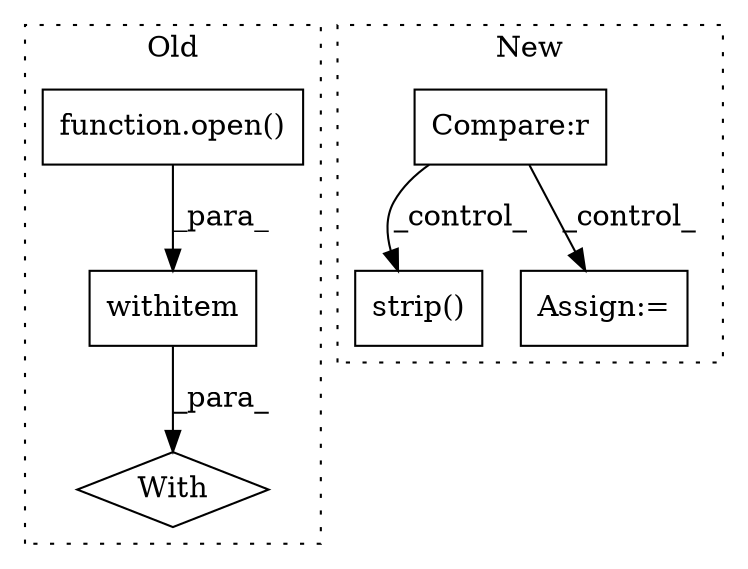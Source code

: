 digraph G {
subgraph cluster0 {
1 [label="withitem" a="49" s="21455" l="4" shape="box"];
3 [label="With" a="39" s="21450,21459" l="5,47" shape="diamond"];
4 [label="function.open()" a="75" s="21455,21468" l="5,19" shape="box"];
label = "Old";
style="dotted";
}
subgraph cluster1 {
2 [label="strip()" a="75" s="22260" l="28" shape="box"];
5 [label="Compare:r" a="40" s="21809" l="16" shape="box"];
6 [label="Assign:=" a="68" s="22785" l="3" shape="box"];
label = "New";
style="dotted";
}
1 -> 3 [label="_para_"];
4 -> 1 [label="_para_"];
5 -> 6 [label="_control_"];
5 -> 2 [label="_control_"];
}